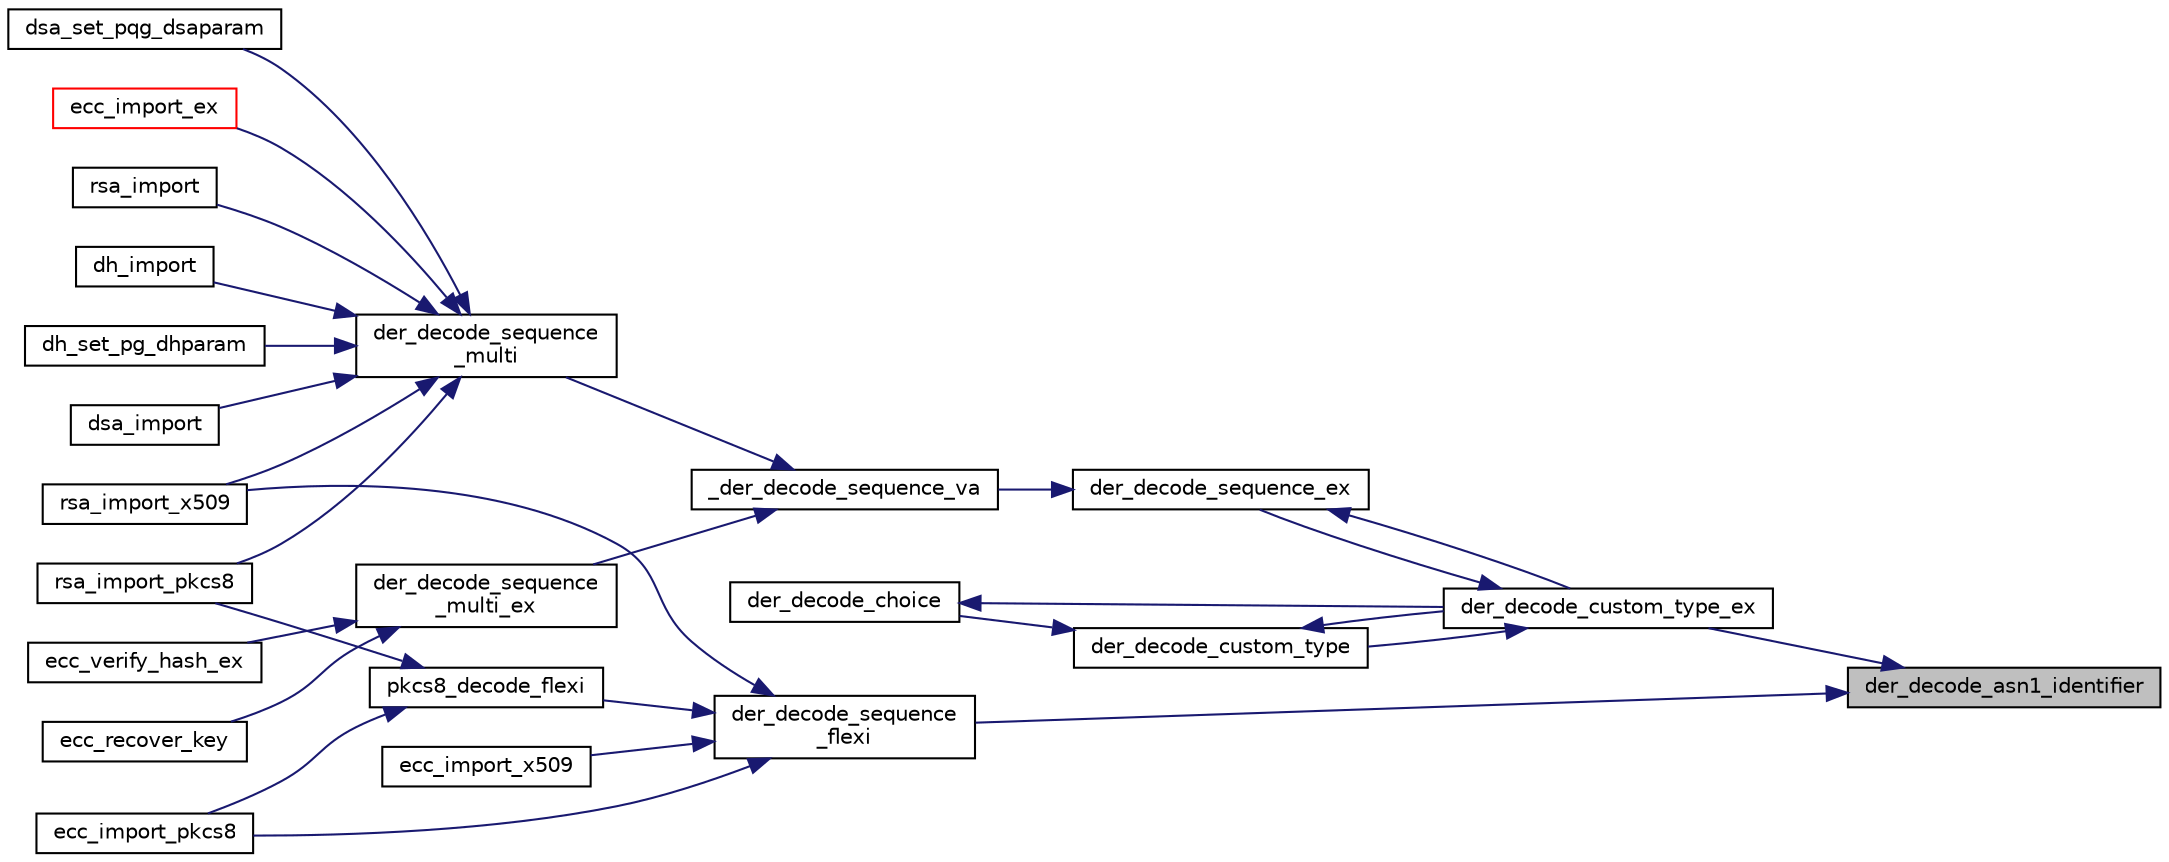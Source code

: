 digraph "der_decode_asn1_identifier"
{
 // LATEX_PDF_SIZE
  edge [fontname="Helvetica",fontsize="10",labelfontname="Helvetica",labelfontsize="10"];
  node [fontname="Helvetica",fontsize="10",shape=record];
  rankdir="RL";
  Node5 [label="der_decode_asn1_identifier",height=0.2,width=0.4,color="black", fillcolor="grey75", style="filled", fontcolor="black",tooltip="Decode the ASN.1 Identifier."];
  Node5 -> Node6 [dir="back",color="midnightblue",fontsize="10",style="solid"];
  Node6 [label="der_decode_custom_type_ex",height=0.2,width=0.4,color="black", fillcolor="white", style="filled",URL="$der__decode__custom__type_8c.html#aaa3acc13042e5d9244ac279a354775fe",tooltip="Extended-decode a Custom type."];
  Node6 -> Node7 [dir="back",color="midnightblue",fontsize="10",style="solid"];
  Node7 [label="der_decode_custom_type",height=0.2,width=0.4,color="black", fillcolor="white", style="filled",URL="$der__decode__custom__type_8c.html#a698f6c64586707819ebd6f90a14264e8",tooltip="Decode a Custom type."];
  Node7 -> Node8 [dir="back",color="midnightblue",fontsize="10",style="solid"];
  Node8 [label="der_decode_choice",height=0.2,width=0.4,color="black", fillcolor="white", style="filled",URL="$der__decode__choice_8c.html#abbc3f8406cbf0c2d75b1c801192dcad4",tooltip="Decode a CHOICE."];
  Node8 -> Node6 [dir="back",color="midnightblue",fontsize="10",style="solid"];
  Node7 -> Node6 [dir="back",color="midnightblue",fontsize="10",style="solid"];
  Node6 -> Node9 [dir="back",color="midnightblue",fontsize="10",style="solid"];
  Node9 [label="der_decode_sequence_ex",height=0.2,width=0.4,color="black", fillcolor="white", style="filled",URL="$der__decode__sequence__ex_8c.html#a388cbc3f5c404637bc51f9dfb2d4f677",tooltip="Decode a SEQUENCE."];
  Node9 -> Node6 [dir="back",color="midnightblue",fontsize="10",style="solid"];
  Node9 -> Node10 [dir="back",color="midnightblue",fontsize="10",style="solid"];
  Node10 [label="_der_decode_sequence_va",height=0.2,width=0.4,color="black", fillcolor="white", style="filled",URL="$der__decode__sequence__multi_8c.html#a1c505b541a0ed6ddcdccc8ddcef9ed9e",tooltip="Decode a SEQUENCE type using a VA list."];
  Node10 -> Node11 [dir="back",color="midnightblue",fontsize="10",style="solid"];
  Node11 [label="der_decode_sequence\l_multi",height=0.2,width=0.4,color="black", fillcolor="white", style="filled",URL="$der__decode__sequence__multi_8c.html#a6d86b670c8f3801b0fe6e2cd544df678",tooltip="Decode a SEQUENCE type using a VA list."];
  Node11 -> Node12 [dir="back",color="midnightblue",fontsize="10",style="solid"];
  Node12 [label="dh_import",height=0.2,width=0.4,color="black", fillcolor="white", style="filled",URL="$dh__import_8c.html#aeae7c65a0d0671f62d259baa98160874",tooltip="Import a DH key from a binary packet."];
  Node11 -> Node13 [dir="back",color="midnightblue",fontsize="10",style="solid"];
  Node13 [label="dh_set_pg_dhparam",height=0.2,width=0.4,color="black", fillcolor="white", style="filled",URL="$dh__set__pg__dhparam_8c.html#a442807cd759a5df755d184f894be3fe3",tooltip="Import DH key parts p and g from dhparam."];
  Node11 -> Node14 [dir="back",color="midnightblue",fontsize="10",style="solid"];
  Node14 [label="dsa_import",height=0.2,width=0.4,color="black", fillcolor="white", style="filled",URL="$dsa__import_8c.html#ab814d8871b40e7f60c3ed6a16990dac2",tooltip="Import a DSA key."];
  Node11 -> Node15 [dir="back",color="midnightblue",fontsize="10",style="solid"];
  Node15 [label="dsa_set_pqg_dsaparam",height=0.2,width=0.4,color="black", fillcolor="white", style="filled",URL="$dsa__set__pqg__dsaparam_8c.html#a81296ca7f683d91e0bf24c2b747044e4",tooltip="Import DSA's p, q & g from dsaparam."];
  Node11 -> Node16 [dir="back",color="midnightblue",fontsize="10",style="solid"];
  Node16 [label="ecc_import_ex",height=0.2,width=0.4,color="red", fillcolor="white", style="filled",URL="$ecc__import_8c.html#ab9bceabc3a4d16f6b714325ac383e024",tooltip="Import an ECC key from a binary packet, using user supplied domain params rather than one of the NIST..."];
  Node11 -> Node18 [dir="back",color="midnightblue",fontsize="10",style="solid"];
  Node18 [label="rsa_import",height=0.2,width=0.4,color="black", fillcolor="white", style="filled",URL="$rsa__import_8c.html#aa80aefb08a282afe02c308cc19879d05",tooltip="Import an RSAPublicKey or RSAPrivateKey [two-prime only, only support >= 1024-bit keys,..."];
  Node11 -> Node19 [dir="back",color="midnightblue",fontsize="10",style="solid"];
  Node19 [label="rsa_import_pkcs8",height=0.2,width=0.4,color="black", fillcolor="white", style="filled",URL="$rsa__import__pkcs8_8c.html#a3d44c6233a326316f7fb01c9d834fad4",tooltip="Import an RSAPublicKey or RSAPrivateKey in PKCS#8 format."];
  Node11 -> Node20 [dir="back",color="midnightblue",fontsize="10",style="solid"];
  Node20 [label="rsa_import_x509",height=0.2,width=0.4,color="black", fillcolor="white", style="filled",URL="$rsa__import__x509_8c.html#af7fd232bdc803e8d3f8a109dc171110d",tooltip="Import an RSA key from a X.509 certificate."];
  Node10 -> Node21 [dir="back",color="midnightblue",fontsize="10",style="solid"];
  Node21 [label="der_decode_sequence\l_multi_ex",height=0.2,width=0.4,color="black", fillcolor="white", style="filled",URL="$der__decode__sequence__multi_8c.html#ab5141cf36663054d9ec6e46ed6909fce",tooltip="Decode a SEQUENCE type using a VA list."];
  Node21 -> Node22 [dir="back",color="midnightblue",fontsize="10",style="solid"];
  Node22 [label="ecc_recover_key",height=0.2,width=0.4,color="black", fillcolor="white", style="filled",URL="$ecc__recover__key_8c.html#a42d1c0f03dd10a8ea98836bab2c1e6c6",tooltip="Recover ECC public key from signature and hash."];
  Node21 -> Node23 [dir="back",color="midnightblue",fontsize="10",style="solid"];
  Node23 [label="ecc_verify_hash_ex",height=0.2,width=0.4,color="black", fillcolor="white", style="filled",URL="$ecc__verify__hash_8c.html#a6c4f6d0c99e8dbcff4e1064179f20214",tooltip="Verify an ECC signature in RFC7518 format."];
  Node5 -> Node24 [dir="back",color="midnightblue",fontsize="10",style="solid"];
  Node24 [label="der_decode_sequence\l_flexi",height=0.2,width=0.4,color="black", fillcolor="white", style="filled",URL="$der__decode__sequence__flexi_8c.html#acec68888a6eae3b64f54b37cfb43d9b1",tooltip="ASN.1 DER Flexi(ble) decoder will decode arbitrary DER packets and create a linked list of the decode..."];
  Node24 -> Node25 [dir="back",color="midnightblue",fontsize="10",style="solid"];
  Node25 [label="pkcs8_decode_flexi",height=0.2,width=0.4,color="black", fillcolor="white", style="filled",URL="$pkcs8__decode__flexi_8c.html#a1b0d8fcf234d94638b2554ccea725003",tooltip="PKCS#8 decrypt if necessary & flexi-decode."];
  Node25 -> Node26 [dir="back",color="midnightblue",fontsize="10",style="solid"];
  Node26 [label="ecc_import_pkcs8",height=0.2,width=0.4,color="black", fillcolor="white", style="filled",URL="$ecc__import__pkcs8_8c.html#a0f0e747f119685eee3cc412f4480c52e",tooltip=" "];
  Node25 -> Node19 [dir="back",color="midnightblue",fontsize="10",style="solid"];
  Node24 -> Node26 [dir="back",color="midnightblue",fontsize="10",style="solid"];
  Node24 -> Node27 [dir="back",color="midnightblue",fontsize="10",style="solid"];
  Node27 [label="ecc_import_x509",height=0.2,width=0.4,color="black", fillcolor="white", style="filled",URL="$ecc__import__x509_8c.html#abd7477bc1144cdfd4f9e2da835eefbf6",tooltip="Import an ECC key from a X.509 certificate."];
  Node24 -> Node20 [dir="back",color="midnightblue",fontsize="10",style="solid"];
}
